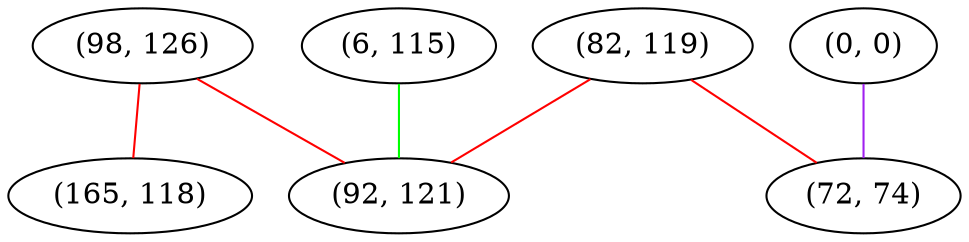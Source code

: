 graph "" {
"(6, 115)";
"(82, 119)";
"(0, 0)";
"(98, 126)";
"(72, 74)";
"(165, 118)";
"(92, 121)";
"(6, 115)" -- "(92, 121)"  [color=green, key=0, weight=2];
"(82, 119)" -- "(92, 121)"  [color=red, key=0, weight=1];
"(82, 119)" -- "(72, 74)"  [color=red, key=0, weight=1];
"(0, 0)" -- "(72, 74)"  [color=purple, key=0, weight=4];
"(98, 126)" -- "(165, 118)"  [color=red, key=0, weight=1];
"(98, 126)" -- "(92, 121)"  [color=red, key=0, weight=1];
}

